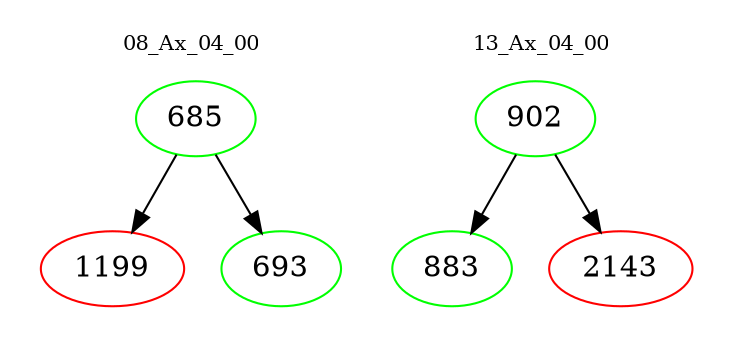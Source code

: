 digraph{
subgraph cluster_0 {
color = white
label = "08_Ax_04_00";
fontsize=10;
T0_685 [label="685", color="green"]
T0_685 -> T0_1199 [color="black"]
T0_1199 [label="1199", color="red"]
T0_685 -> T0_693 [color="black"]
T0_693 [label="693", color="green"]
}
subgraph cluster_1 {
color = white
label = "13_Ax_04_00";
fontsize=10;
T1_902 [label="902", color="green"]
T1_902 -> T1_883 [color="black"]
T1_883 [label="883", color="green"]
T1_902 -> T1_2143 [color="black"]
T1_2143 [label="2143", color="red"]
}
}
